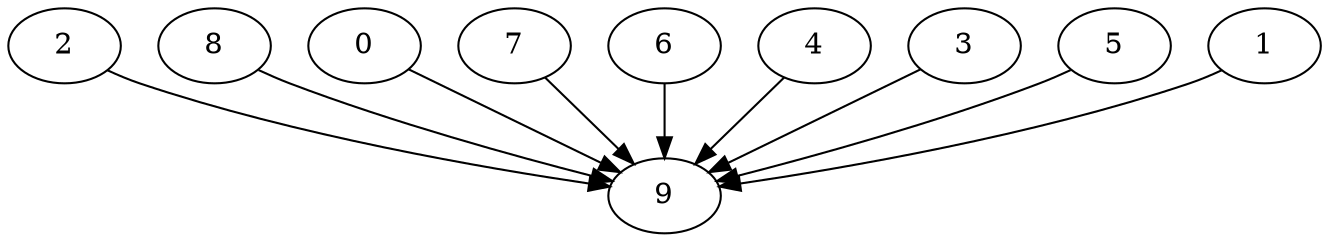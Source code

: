 digraph "Join_Nodes_10_CCR_0.10_WeightType_Random#2" {
	9 [Weight=57, Start=125, Processor=3];
	2 [Weight=57, Start=68, Processor=3];
	8 [Weight=79, Start=23, Processor=2];
	0 [Weight=68, Start=0, Processor=3];
	7 [Weight=91, Start=23, Processor=0];
	6 [Weight=23, Start=91, Processor=1];
	4 [Weight=68, Start=23, Processor=1];
	3 [Weight=23, Start=0, Processor=2];
	5 [Weight=23, Start=0, Processor=1];
	1 [Weight=23, Start=0, Processor=0];
	0 -> 9 [Weight=2];
	1 -> 9 [Weight=4];
	2 -> 9 [Weight=4];
	3 -> 9 [Weight=6];
	4 -> 9 [Weight=3];
	5 -> 9 [Weight=10];
	6 -> 9 [Weight=10];
	7 -> 9 [Weight=8];
	8 -> 9 [Weight=4];
}